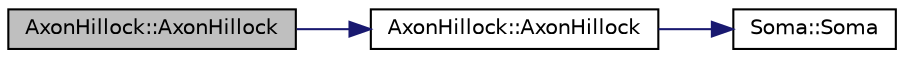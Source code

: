 digraph "AxonHillock::AxonHillock"
{
  edge [fontname="Helvetica",fontsize="10",labelfontname="Helvetica",labelfontsize="10"];
  node [fontname="Helvetica",fontsize="10",shape=record];
  rankdir="LR";
  Node1 [label="AxonHillock::AxonHillock",height=0.2,width=0.4,color="black", fillcolor="grey75", style="filled", fontcolor="black"];
  Node1 -> Node2 [color="midnightblue",fontsize="10",style="solid",fontname="Helvetica"];
  Node2 [label="AxonHillock::AxonHillock",height=0.2,width=0.4,color="black", fillcolor="white", style="filled",URL="$class_axon_hillock.html#a432095dfb25ece393cdd83b5eb4f097a"];
  Node2 -> Node3 [color="midnightblue",fontsize="10",style="solid",fontname="Helvetica"];
  Node3 [label="Soma::Soma",height=0.2,width=0.4,color="black", fillcolor="white", style="filled",URL="$class_soma.html#a0bb7577fb51a0916660b2b6c7d13b771"];
}

